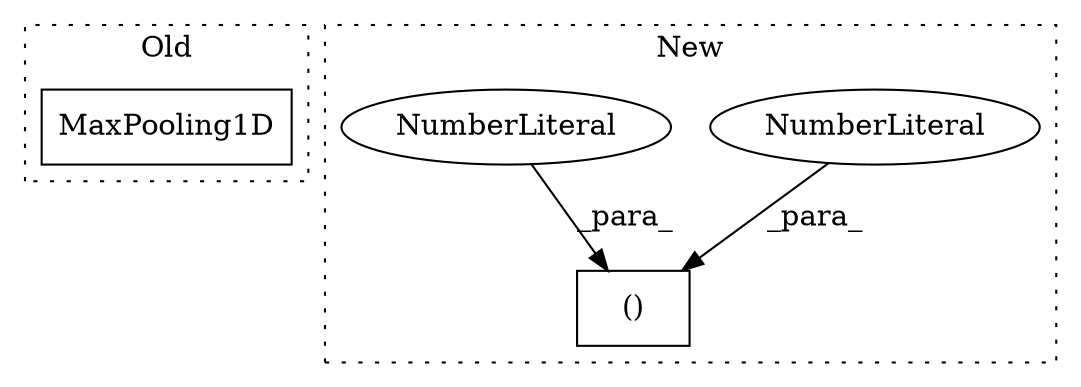 digraph G {
subgraph cluster0 {
1 [label="MaxPooling1D" a="32" s="952,966" l="13,1" shape="box"];
label = "Old";
style="dotted";
}
subgraph cluster1 {
2 [label="()" a="106" s="1148" l="33" shape="box"];
3 [label="NumberLiteral" a="34" s="1178" l="3" shape="ellipse"];
4 [label="NumberLiteral" a="34" s="1162" l="3" shape="ellipse"];
label = "New";
style="dotted";
}
3 -> 2 [label="_para_"];
4 -> 2 [label="_para_"];
}